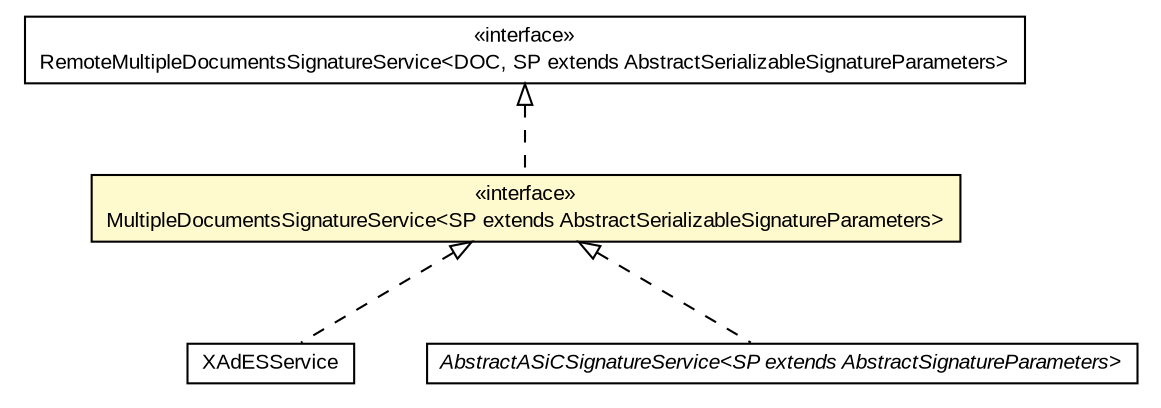 #!/usr/local/bin/dot
#
# Class diagram 
# Generated by UMLGraph version R5_6-24-gf6e263 (http://www.umlgraph.org/)
#

digraph G {
	edge [fontname="arial",fontsize=10,labelfontname="arial",labelfontsize=10];
	node [fontname="arial",fontsize=10,shape=plaintext];
	nodesep=0.25;
	ranksep=0.5;
	// eu.europa.esig.dss.signature.MultipleDocumentsSignatureService<SP extends eu.europa.esig.dss.AbstractSerializableSignatureParameters>
	c434140 [label=<<table title="eu.europa.esig.dss.signature.MultipleDocumentsSignatureService" border="0" cellborder="1" cellspacing="0" cellpadding="2" port="p" bgcolor="lemonChiffon" href="./MultipleDocumentsSignatureService.html">
		<tr><td><table border="0" cellspacing="0" cellpadding="1">
<tr><td align="center" balign="center"> &#171;interface&#187; </td></tr>
<tr><td align="center" balign="center"> MultipleDocumentsSignatureService&lt;SP extends AbstractSerializableSignatureParameters&gt; </td></tr>
		</table></td></tr>
		</table>>, URL="./MultipleDocumentsSignatureService.html", fontname="arial", fontcolor="black", fontsize=10.0];
	// eu.europa.esig.dss.signature.RemoteMultipleDocumentsSignatureService<DOC, SP extends eu.europa.esig.dss.AbstractSerializableSignatureParameters>
	c434146 [label=<<table title="eu.europa.esig.dss.signature.RemoteMultipleDocumentsSignatureService" border="0" cellborder="1" cellspacing="0" cellpadding="2" port="p" href="./RemoteMultipleDocumentsSignatureService.html">
		<tr><td><table border="0" cellspacing="0" cellpadding="1">
<tr><td align="center" balign="center"> &#171;interface&#187; </td></tr>
<tr><td align="center" balign="center"> RemoteMultipleDocumentsSignatureService&lt;DOC, SP extends AbstractSerializableSignatureParameters&gt; </td></tr>
		</table></td></tr>
		</table>>, URL="./RemoteMultipleDocumentsSignatureService.html", fontname="arial", fontcolor="black", fontsize=10.0];
	// eu.europa.esig.dss.xades.signature.XAdESService
	c434790 [label=<<table title="eu.europa.esig.dss.xades.signature.XAdESService" border="0" cellborder="1" cellspacing="0" cellpadding="2" port="p" href="../xades/signature/XAdESService.html">
		<tr><td><table border="0" cellspacing="0" cellpadding="1">
<tr><td align="center" balign="center"> XAdESService </td></tr>
		</table></td></tr>
		</table>>, URL="../xades/signature/XAdESService.html", fontname="arial", fontcolor="black", fontsize=10.0];
	// eu.europa.esig.dss.asic.signature.AbstractASiCSignatureService<SP extends eu.europa.esig.dss.AbstractSignatureParameters>
	c434915 [label=<<table title="eu.europa.esig.dss.asic.signature.AbstractASiCSignatureService" border="0" cellborder="1" cellspacing="0" cellpadding="2" port="p" href="../asic/signature/AbstractASiCSignatureService.html">
		<tr><td><table border="0" cellspacing="0" cellpadding="1">
<tr><td align="center" balign="center"><font face="arial italic"> AbstractASiCSignatureService&lt;SP extends AbstractSignatureParameters&gt; </font></td></tr>
		</table></td></tr>
		</table>>, URL="../asic/signature/AbstractASiCSignatureService.html", fontname="arial", fontcolor="black", fontsize=10.0];
	//eu.europa.esig.dss.signature.MultipleDocumentsSignatureService<SP extends eu.europa.esig.dss.AbstractSerializableSignatureParameters> implements eu.europa.esig.dss.signature.RemoteMultipleDocumentsSignatureService<DOC, SP extends eu.europa.esig.dss.AbstractSerializableSignatureParameters>
	c434146:p -> c434140:p [dir=back,arrowtail=empty,style=dashed];
	//eu.europa.esig.dss.xades.signature.XAdESService implements eu.europa.esig.dss.signature.MultipleDocumentsSignatureService<SP extends eu.europa.esig.dss.AbstractSerializableSignatureParameters>
	c434140:p -> c434790:p [dir=back,arrowtail=empty,style=dashed];
	//eu.europa.esig.dss.asic.signature.AbstractASiCSignatureService<SP extends eu.europa.esig.dss.AbstractSignatureParameters> implements eu.europa.esig.dss.signature.MultipleDocumentsSignatureService<SP extends eu.europa.esig.dss.AbstractSerializableSignatureParameters>
	c434140:p -> c434915:p [dir=back,arrowtail=empty,style=dashed];
}

